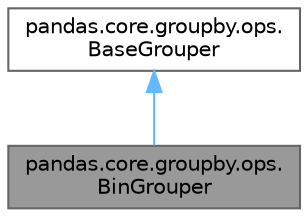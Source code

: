 digraph "pandas.core.groupby.ops.BinGrouper"
{
 // LATEX_PDF_SIZE
  bgcolor="transparent";
  edge [fontname=Helvetica,fontsize=10,labelfontname=Helvetica,labelfontsize=10];
  node [fontname=Helvetica,fontsize=10,shape=box,height=0.2,width=0.4];
  Node1 [id="Node000001",label="pandas.core.groupby.ops.\lBinGrouper",height=0.2,width=0.4,color="gray40", fillcolor="grey60", style="filled", fontcolor="black",tooltip=" "];
  Node2 -> Node1 [id="edge1_Node000001_Node000002",dir="back",color="steelblue1",style="solid",tooltip=" "];
  Node2 [id="Node000002",label="pandas.core.groupby.ops.\lBaseGrouper",height=0.2,width=0.4,color="gray40", fillcolor="white", style="filled",URL="$d1/d4c/classpandas_1_1core_1_1groupby_1_1ops_1_1BaseGrouper.html",tooltip=" "];
}
